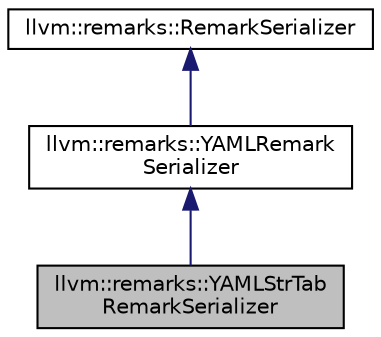 digraph "llvm::remarks::YAMLStrTabRemarkSerializer"
{
 // LATEX_PDF_SIZE
  bgcolor="transparent";
  edge [fontname="Helvetica",fontsize="10",labelfontname="Helvetica",labelfontsize="10"];
  node [fontname="Helvetica",fontsize="10",shape=record];
  Node1 [label="llvm::remarks::YAMLStrTab\lRemarkSerializer",height=0.2,width=0.4,color="black", fillcolor="grey75", style="filled", fontcolor="black",tooltip="Serialize the remarks to YAML using a string table."];
  Node2 -> Node1 [dir="back",color="midnightblue",fontsize="10",style="solid",fontname="Helvetica"];
  Node2 [label="llvm::remarks::YAMLRemark\lSerializer",height=0.2,width=0.4,color="black",URL="$structllvm_1_1remarks_1_1YAMLRemarkSerializer.html",tooltip="Serialize the remarks to YAML."];
  Node3 -> Node2 [dir="back",color="midnightblue",fontsize="10",style="solid",fontname="Helvetica"];
  Node3 [label="llvm::remarks::RemarkSerializer",height=0.2,width=0.4,color="black",URL="$structllvm_1_1remarks_1_1RemarkSerializer.html",tooltip="This is the base class for a remark serializer."];
}
